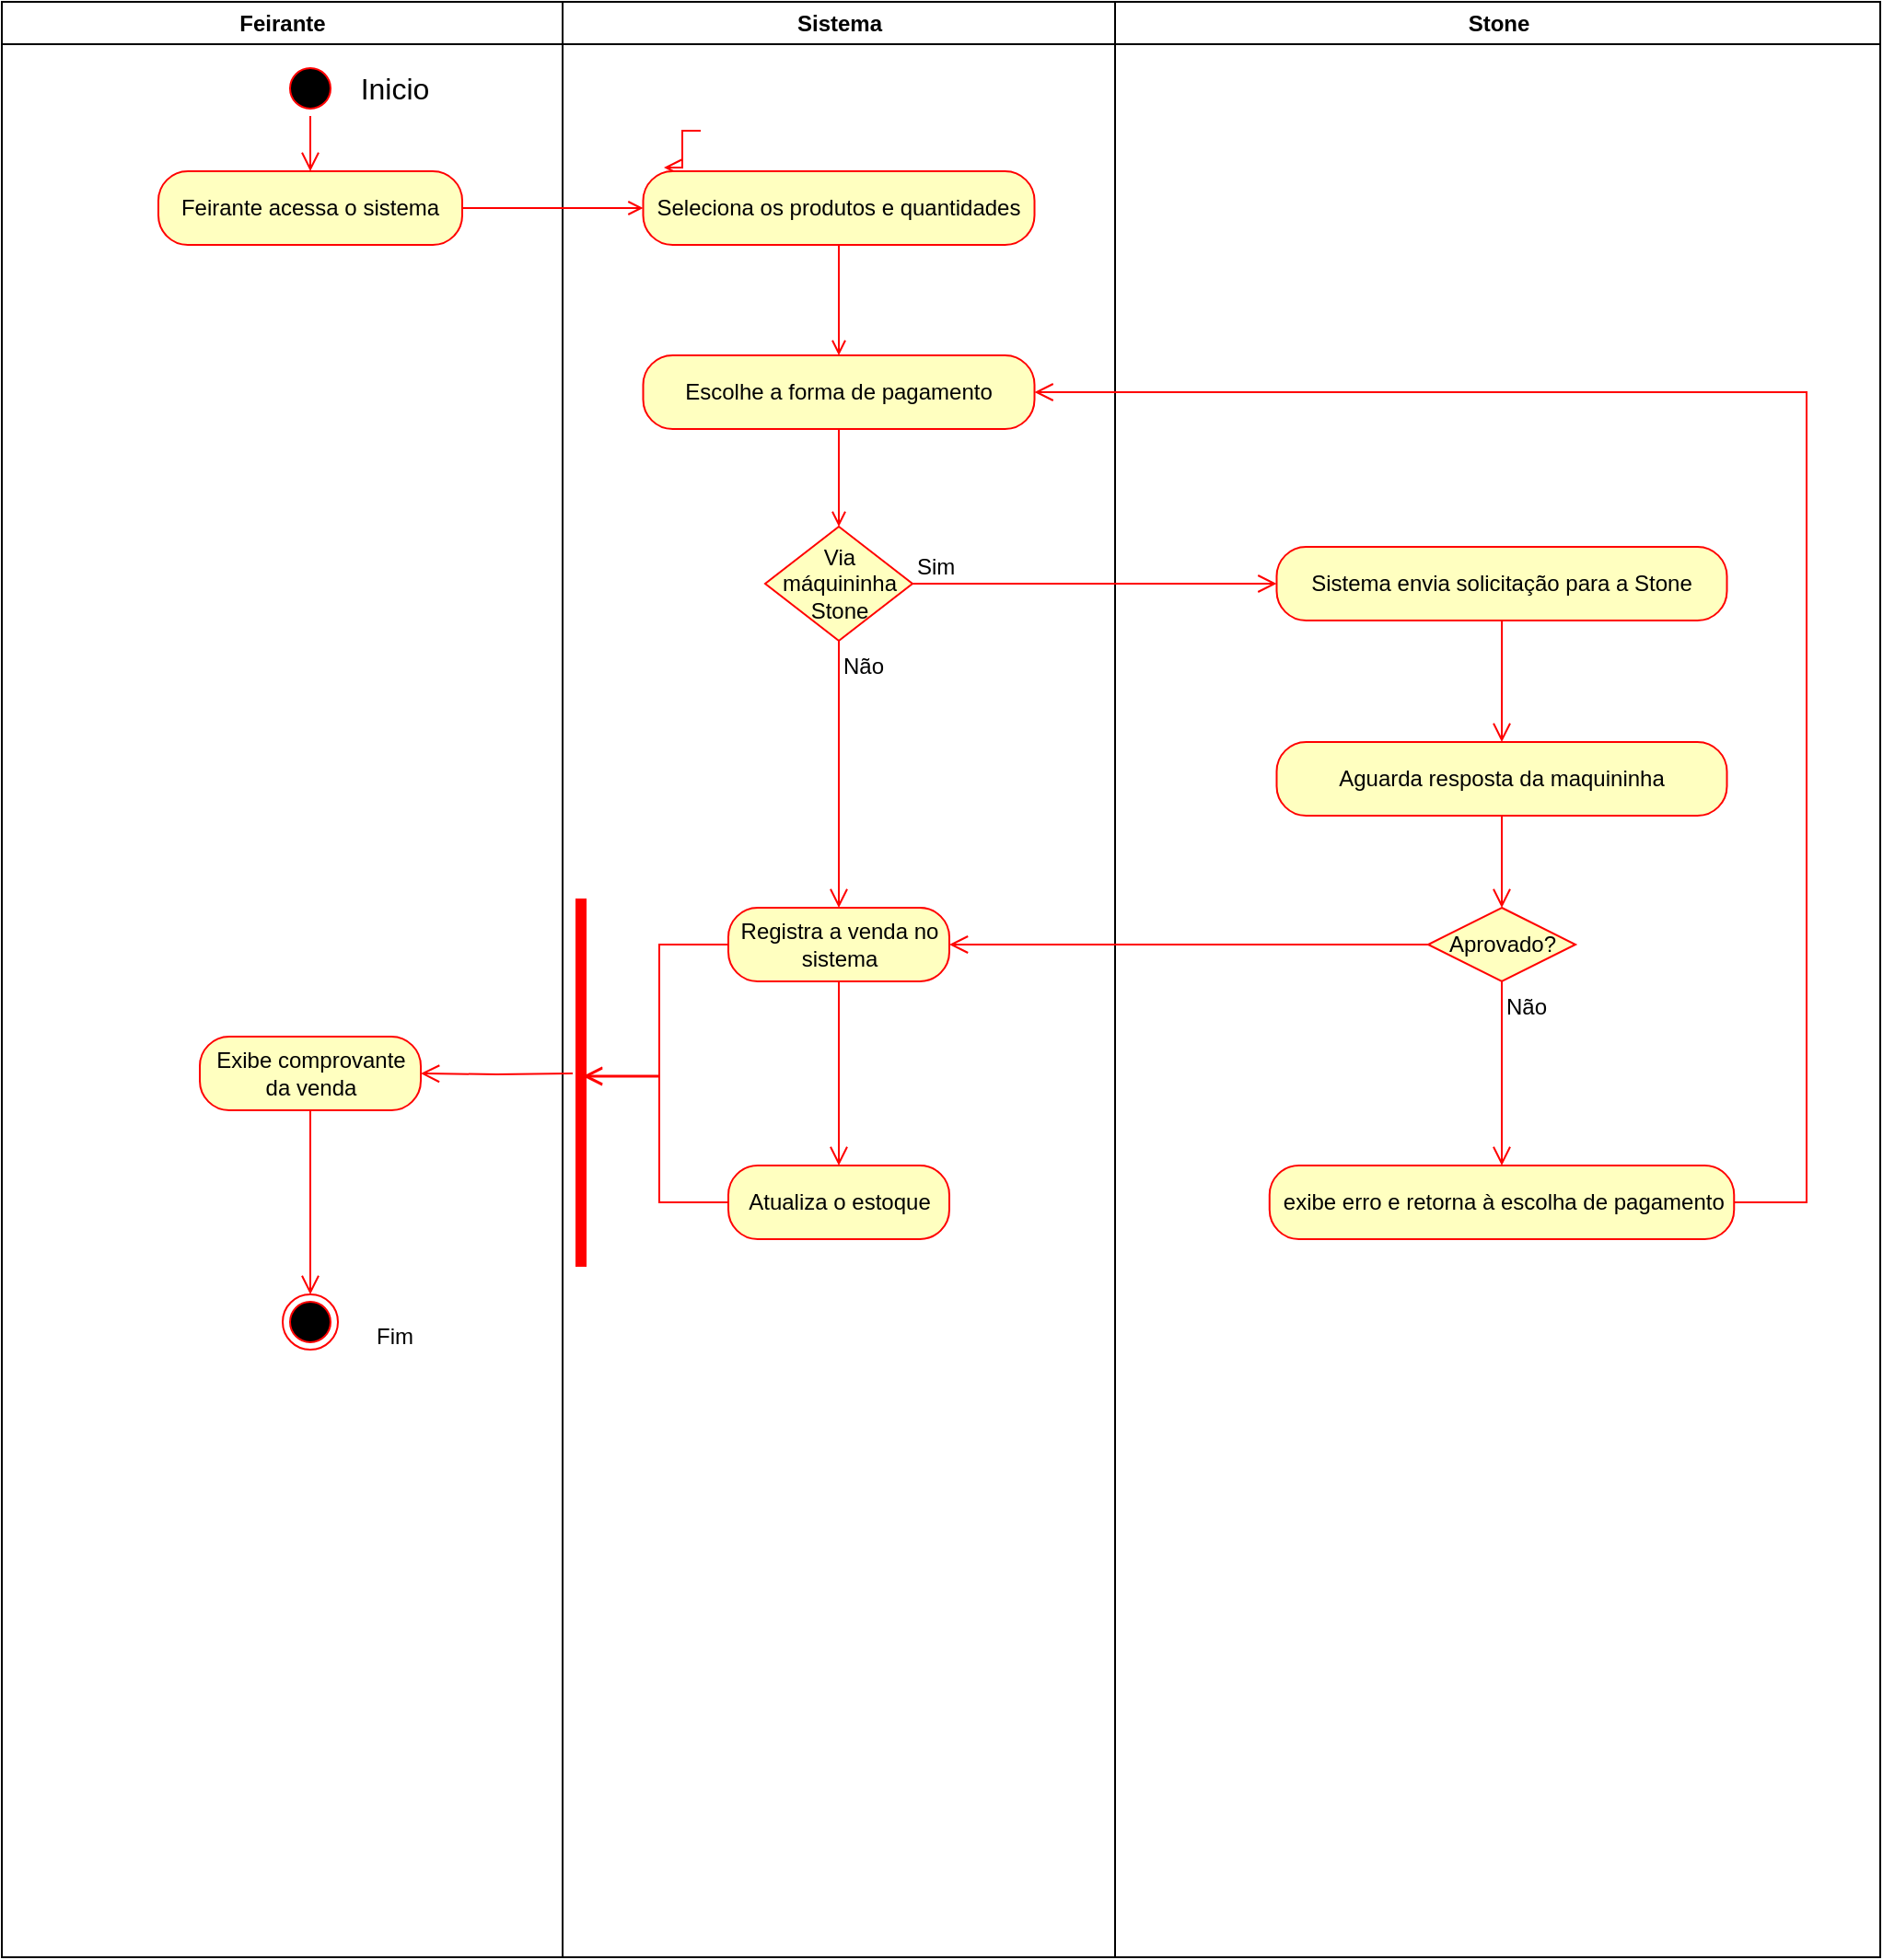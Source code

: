 <mxfile version="24.9.1">
  <diagram name="Page-1" id="e7e014a7-5840-1c2e-5031-d8a46d1fe8dd">
    <mxGraphModel dx="1600" dy="609" grid="1" gridSize="10" guides="1" tooltips="1" connect="1" arrows="1" fold="1" page="1" pageScale="1" pageWidth="1169" pageHeight="826" background="none" math="0" shadow="0">
      <root>
        <mxCell id="0" />
        <mxCell id="1" parent="0" />
        <mxCell id="2" value="Feirante" style="swimlane;whiteSpace=wrap;startSize=23;" parent="1" vertex="1">
          <mxGeometry x="140" y="128" width="304.5" height="1062" as="geometry" />
        </mxCell>
        <mxCell id="5" value="" style="ellipse;shape=startState;fillColor=#000000;strokeColor=#ff0000;" parent="2" vertex="1">
          <mxGeometry x="152.5" y="32" width="30" height="30" as="geometry" />
        </mxCell>
        <mxCell id="6" value="" style="edgeStyle=elbowEdgeStyle;elbow=horizontal;verticalAlign=bottom;endArrow=open;endSize=8;strokeColor=#FF0000;endFill=1;rounded=0;entryX=0.5;entryY=0;entryDx=0;entryDy=0;" parent="2" source="5" target="IwVhBGJNTUL73PMueiOk-85" edge="1">
          <mxGeometry x="100" y="40" as="geometry">
            <mxPoint x="115" y="100" as="targetPoint" />
          </mxGeometry>
        </mxCell>
        <mxCell id="IwVhBGJNTUL73PMueiOk-50" value="Inicio" style="text;html=1;align=center;verticalAlign=middle;resizable=0;points=[];autosize=1;strokeColor=none;fillColor=none;fontSize=16;" vertex="1" parent="2">
          <mxGeometry x="182.5" y="32" width="60" height="30" as="geometry" />
        </mxCell>
        <mxCell id="IwVhBGJNTUL73PMueiOk-66" value="" style="ellipse;html=1;shape=endState;fillColor=#000000;strokeColor=#ff0000;" vertex="1" parent="2">
          <mxGeometry x="152.5" y="702" width="30" height="30" as="geometry" />
        </mxCell>
        <mxCell id="IwVhBGJNTUL73PMueiOk-85" value="&lt;span style=&quot;text-wrap-mode: nowrap;&quot;&gt;Feirante acessa o sistema&lt;/span&gt;" style="rounded=1;whiteSpace=wrap;html=1;arcSize=40;fontColor=#000000;fillColor=#ffffc0;strokeColor=#ff0000;" vertex="1" parent="2">
          <mxGeometry x="85" y="92" width="165" height="40" as="geometry" />
        </mxCell>
        <mxCell id="IwVhBGJNTUL73PMueiOk-107" value="Exibe comprovante da venda" style="rounded=1;whiteSpace=wrap;html=1;arcSize=40;fontColor=#000000;fillColor=#ffffc0;strokeColor=#ff0000;" vertex="1" parent="2">
          <mxGeometry x="107.5" y="562" width="120" height="40" as="geometry" />
        </mxCell>
        <mxCell id="IwVhBGJNTUL73PMueiOk-117" value="" style="edgeStyle=orthogonalEdgeStyle;html=1;verticalAlign=bottom;endArrow=open;endSize=8;strokeColor=#ff0000;rounded=0;entryX=0.5;entryY=0;entryDx=0;entryDy=0;exitX=0.5;exitY=1;exitDx=0;exitDy=0;" edge="1" parent="2" source="IwVhBGJNTUL73PMueiOk-107" target="IwVhBGJNTUL73PMueiOk-66">
          <mxGeometry relative="1" as="geometry">
            <mxPoint x="484.5" y="602" as="targetPoint" />
            <mxPoint x="484.5" y="532" as="sourcePoint" />
          </mxGeometry>
        </mxCell>
        <mxCell id="IwVhBGJNTUL73PMueiOk-118" value="Fim" style="text;html=1;align=center;verticalAlign=middle;resizable=0;points=[];autosize=1;strokeColor=none;fillColor=none;" vertex="1" parent="2">
          <mxGeometry x="192.5" y="710" width="40" height="30" as="geometry" />
        </mxCell>
        <mxCell id="3" value="Sistema" style="swimlane;whiteSpace=wrap" parent="1" vertex="1">
          <mxGeometry x="444.5" y="128" width="300" height="1062" as="geometry" />
        </mxCell>
        <mxCell id="14" value="" style="edgeStyle=elbowEdgeStyle;elbow=horizontal;verticalAlign=bottom;endArrow=open;endSize=8;strokeColor=#FF0000;endFill=1;rounded=0" parent="3" target="15" edge="1">
          <mxGeometry x="40" y="20" as="geometry">
            <mxPoint x="55" y="90" as="targetPoint" />
            <mxPoint x="75" y="70" as="sourcePoint" />
          </mxGeometry>
        </mxCell>
        <mxCell id="17" value="" style="endArrow=open;strokeColor=#FF0000;endFill=1;rounded=0" parent="3" target="16" edge="1">
          <mxGeometry relative="1" as="geometry">
            <mxPoint x="75" y="160" as="sourcePoint" />
          </mxGeometry>
        </mxCell>
        <mxCell id="19" value="" style="endArrow=open;strokeColor=#FF0000;endFill=1;rounded=0" parent="3" target="18" edge="1">
          <mxGeometry relative="1" as="geometry">
            <mxPoint x="75" y="270" as="sourcePoint" />
          </mxGeometry>
        </mxCell>
        <mxCell id="23" value="no" style="edgeStyle=elbowEdgeStyle;elbow=horizontal;align=left;verticalAlign=top;endArrow=open;endSize=8;strokeColor=#FF0000;endFill=1;rounded=0" parent="3" source="21" edge="1">
          <mxGeometry x="-1" relative="1" as="geometry">
            <mxPoint x="190.5" y="325" as="targetPoint" />
          </mxGeometry>
        </mxCell>
        <mxCell id="24" value="" style="endArrow=open;strokeColor=#FF0000;endFill=1;rounded=0" parent="3" target="21" edge="1">
          <mxGeometry relative="1" as="geometry">
            <mxPoint x="130" y="245" as="sourcePoint" />
          </mxGeometry>
        </mxCell>
        <mxCell id="11" value="" style="endArrow=open;strokeColor=#FF0000;endFill=1;rounded=0;exitX=0.5;exitY=1;exitDx=0;exitDy=0;entryX=0.5;entryY=0;entryDx=0;entryDy=0;" parent="3" source="IwVhBGJNTUL73PMueiOk-88" target="IwVhBGJNTUL73PMueiOk-92" edge="1">
          <mxGeometry relative="1" as="geometry">
            <mxPoint x="150" y="170" as="sourcePoint" />
            <mxPoint x="150" y="250" as="targetPoint" />
          </mxGeometry>
        </mxCell>
        <mxCell id="IwVhBGJNTUL73PMueiOk-68" value="Via máquininha Stone" style="rhombus;whiteSpace=wrap;html=1;fontColor=#000000;fillColor=#ffffc0;strokeColor=#ff0000;" vertex="1" parent="3">
          <mxGeometry x="110" y="285" width="80" height="62" as="geometry" />
        </mxCell>
        <mxCell id="IwVhBGJNTUL73PMueiOk-70" value="Não" style="edgeStyle=orthogonalEdgeStyle;html=1;align=left;verticalAlign=top;endArrow=open;endSize=8;strokeColor=#ff0000;rounded=0;fontSize=12;curved=1;entryX=0.5;entryY=0;entryDx=0;entryDy=0;" edge="1" source="IwVhBGJNTUL73PMueiOk-68" parent="3" target="IwVhBGJNTUL73PMueiOk-102">
          <mxGeometry x="-1" relative="1" as="geometry">
            <mxPoint x="150" y="482" as="targetPoint" />
          </mxGeometry>
        </mxCell>
        <mxCell id="IwVhBGJNTUL73PMueiOk-45" value="" style="endArrow=open;strokeColor=#FF0000;endFill=1;rounded=0;entryX=0.5;entryY=0;entryDx=0;entryDy=0;exitX=0.5;exitY=1;exitDx=0;exitDy=0;" edge="1" parent="3" source="IwVhBGJNTUL73PMueiOk-92" target="IwVhBGJNTUL73PMueiOk-68">
          <mxGeometry relative="1" as="geometry">
            <mxPoint x="150" y="320" as="sourcePoint" />
            <mxPoint x="132.755" y="382" as="targetPoint" />
          </mxGeometry>
        </mxCell>
        <mxCell id="IwVhBGJNTUL73PMueiOk-88" value="&lt;span style=&quot;text-wrap-mode: nowrap;&quot;&gt;Seleciona os produtos e quantidades&lt;/span&gt;" style="rounded=1;whiteSpace=wrap;html=1;arcSize=40;fontColor=#000000;fillColor=#ffffc0;strokeColor=#ff0000;" vertex="1" parent="3">
          <mxGeometry x="43.75" y="92" width="212.5" height="40" as="geometry" />
        </mxCell>
        <mxCell id="IwVhBGJNTUL73PMueiOk-92" value="&lt;span style=&quot;text-wrap-mode: nowrap;&quot;&gt;Escolhe a forma de pagamento&lt;/span&gt;" style="rounded=1;whiteSpace=wrap;html=1;arcSize=40;fontColor=#000000;fillColor=#ffffc0;strokeColor=#ff0000;" vertex="1" parent="3">
          <mxGeometry x="43.75" y="192" width="212.5" height="40" as="geometry" />
        </mxCell>
        <mxCell id="IwVhBGJNTUL73PMueiOk-102" value="Registra a venda no sistema" style="rounded=1;whiteSpace=wrap;html=1;arcSize=40;fontColor=#000000;fillColor=#ffffc0;strokeColor=#ff0000;" vertex="1" parent="3">
          <mxGeometry x="90" y="492" width="120" height="40" as="geometry" />
        </mxCell>
        <mxCell id="IwVhBGJNTUL73PMueiOk-103" value="" style="edgeStyle=orthogonalEdgeStyle;html=1;verticalAlign=bottom;endArrow=open;endSize=8;strokeColor=#ff0000;rounded=0;entryX=0.5;entryY=0;entryDx=0;entryDy=0;" edge="1" source="IwVhBGJNTUL73PMueiOk-102" parent="3" target="IwVhBGJNTUL73PMueiOk-104">
          <mxGeometry relative="1" as="geometry">
            <mxPoint x="155.5" y="592" as="targetPoint" />
          </mxGeometry>
        </mxCell>
        <mxCell id="IwVhBGJNTUL73PMueiOk-104" value="Atualiza o estoque" style="rounded=1;whiteSpace=wrap;html=1;arcSize=40;fontColor=#000000;fillColor=#ffffc0;strokeColor=#ff0000;" vertex="1" parent="3">
          <mxGeometry x="90" y="632" width="120" height="40" as="geometry" />
        </mxCell>
        <mxCell id="IwVhBGJNTUL73PMueiOk-109" value="" style="shape=line;html=1;strokeWidth=6;strokeColor=#ff0000;rotation=90;" vertex="1" parent="3">
          <mxGeometry x="-90" y="582" width="200" height="10" as="geometry" />
        </mxCell>
        <mxCell id="IwVhBGJNTUL73PMueiOk-113" value="" style="edgeStyle=orthogonalEdgeStyle;html=1;verticalAlign=bottom;endArrow=open;endSize=8;strokeColor=#ff0000;rounded=0;entryX=0.484;entryY=0.357;entryDx=0;entryDy=0;entryPerimeter=0;exitX=0;exitY=0.5;exitDx=0;exitDy=0;" edge="1" parent="3" source="IwVhBGJNTUL73PMueiOk-102" target="IwVhBGJNTUL73PMueiOk-109">
          <mxGeometry relative="1" as="geometry">
            <mxPoint x="160" y="632" as="targetPoint" />
            <mxPoint x="160" y="547" as="sourcePoint" />
          </mxGeometry>
        </mxCell>
        <mxCell id="IwVhBGJNTUL73PMueiOk-116" value="" style="edgeStyle=orthogonalEdgeStyle;html=1;verticalAlign=bottom;endArrow=open;endSize=8;strokeColor=#ff0000;rounded=0;exitX=0;exitY=0.5;exitDx=0;exitDy=0;entryX=0.481;entryY=0.35;entryDx=0;entryDy=0;entryPerimeter=0;" edge="1" parent="3" source="IwVhBGJNTUL73PMueiOk-104" target="IwVhBGJNTUL73PMueiOk-109">
          <mxGeometry relative="1" as="geometry">
            <mxPoint x="45.5" y="592" as="targetPoint" />
            <mxPoint x="170" y="522" as="sourcePoint" />
          </mxGeometry>
        </mxCell>
        <mxCell id="4" value="Stone" style="swimlane;whiteSpace=wrap;startSize=23;" parent="1" vertex="1">
          <mxGeometry x="744.5" y="128" width="415.5" height="1062" as="geometry">
            <mxRectangle x="744.5" y="128" width="70" height="30" as="alternateBounds" />
          </mxGeometry>
        </mxCell>
        <mxCell id="IwVhBGJNTUL73PMueiOk-71" value="Aprovado?" style="rhombus;whiteSpace=wrap;html=1;fontColor=#000000;fillColor=#ffffc0;strokeColor=#ff0000;" vertex="1" parent="4">
          <mxGeometry x="170" y="492" width="80" height="40" as="geometry" />
        </mxCell>
        <mxCell id="IwVhBGJNTUL73PMueiOk-73" value="Não" style="edgeStyle=orthogonalEdgeStyle;html=1;align=left;verticalAlign=top;endArrow=open;endSize=8;strokeColor=#ff0000;rounded=0;fontSize=12;curved=1;entryX=0.5;entryY=0;entryDx=0;entryDy=0;" edge="1" source="IwVhBGJNTUL73PMueiOk-71" parent="4">
          <mxGeometry x="-1" relative="1" as="geometry">
            <mxPoint x="210" y="632" as="targetPoint" />
          </mxGeometry>
        </mxCell>
        <mxCell id="IwVhBGJNTUL73PMueiOk-94" value="&lt;span style=&quot;text-wrap-mode: nowrap;&quot;&gt;Sistema envia solicitação para a Stone&lt;/span&gt;" style="rounded=1;whiteSpace=wrap;html=1;arcSize=40;fontColor=#000000;fillColor=#ffffc0;strokeColor=#ff0000;" vertex="1" parent="4">
          <mxGeometry x="87.75" y="296" width="244.5" height="40" as="geometry" />
        </mxCell>
        <mxCell id="IwVhBGJNTUL73PMueiOk-95" value="" style="edgeStyle=orthogonalEdgeStyle;html=1;verticalAlign=bottom;endArrow=open;endSize=8;strokeColor=#ff0000;rounded=0;entryX=0.5;entryY=0;entryDx=0;entryDy=0;" edge="1" source="IwVhBGJNTUL73PMueiOk-94" parent="4" target="IwVhBGJNTUL73PMueiOk-96">
          <mxGeometry relative="1" as="geometry">
            <mxPoint x="155.5" y="502" as="targetPoint" />
          </mxGeometry>
        </mxCell>
        <mxCell id="IwVhBGJNTUL73PMueiOk-96" value="Aguarda resposta da maquininha" style="rounded=1;whiteSpace=wrap;html=1;arcSize=40;fontColor=#000000;fillColor=#ffffc0;strokeColor=#ff0000;" vertex="1" parent="4">
          <mxGeometry x="87.75" y="402" width="244.5" height="40" as="geometry" />
        </mxCell>
        <mxCell id="IwVhBGJNTUL73PMueiOk-99" value="" style="edgeStyle=orthogonalEdgeStyle;html=1;verticalAlign=bottom;endArrow=open;endSize=8;strokeColor=#ff0000;rounded=0;entryX=0.5;entryY=0;entryDx=0;entryDy=0;exitX=0.5;exitY=1;exitDx=0;exitDy=0;" edge="1" parent="4" source="IwVhBGJNTUL73PMueiOk-96" target="IwVhBGJNTUL73PMueiOk-71">
          <mxGeometry relative="1" as="geometry">
            <mxPoint x="220" y="412" as="targetPoint" />
            <mxPoint x="220" y="346" as="sourcePoint" />
          </mxGeometry>
        </mxCell>
        <mxCell id="IwVhBGJNTUL73PMueiOk-100" value="&amp;nbsp;exibe erro e retorna à escolha de pagamento" style="rounded=1;whiteSpace=wrap;html=1;arcSize=40;fontColor=#000000;fillColor=#ffffc0;strokeColor=#ff0000;" vertex="1" parent="4">
          <mxGeometry x="83.88" y="632" width="252.25" height="40" as="geometry" />
        </mxCell>
        <mxCell id="IwVhBGJNTUL73PMueiOk-69" value="Sim" style="edgeStyle=orthogonalEdgeStyle;html=1;align=left;verticalAlign=bottom;endArrow=open;endSize=8;strokeColor=#ff0000;rounded=0;fontSize=12;curved=1;entryX=0;entryY=0.5;entryDx=0;entryDy=0;" edge="1" source="IwVhBGJNTUL73PMueiOk-68" parent="1" target="IwVhBGJNTUL73PMueiOk-94">
          <mxGeometry x="-1" relative="1" as="geometry">
            <mxPoint x="760" y="559" as="targetPoint" />
          </mxGeometry>
        </mxCell>
        <mxCell id="IwVhBGJNTUL73PMueiOk-91" value="" style="endArrow=open;strokeColor=#FF0000;endFill=1;rounded=0;exitX=1;exitY=0.5;exitDx=0;exitDy=0;entryX=0;entryY=0.5;entryDx=0;entryDy=0;" edge="1" parent="1" source="IwVhBGJNTUL73PMueiOk-85" target="IwVhBGJNTUL73PMueiOk-88">
          <mxGeometry relative="1" as="geometry">
            <mxPoint x="604.5" y="270" as="sourcePoint" />
            <mxPoint x="604.5" y="388" as="targetPoint" />
          </mxGeometry>
        </mxCell>
        <mxCell id="IwVhBGJNTUL73PMueiOk-101" value="" style="edgeStyle=orthogonalEdgeStyle;html=1;verticalAlign=bottom;endArrow=open;endSize=8;strokeColor=#ff0000;rounded=0;entryX=1;entryY=0.5;entryDx=0;entryDy=0;" edge="1" source="IwVhBGJNTUL73PMueiOk-100" parent="1" target="IwVhBGJNTUL73PMueiOk-92">
          <mxGeometry relative="1" as="geometry">
            <mxPoint x="952.25" y="860" as="targetPoint" />
            <Array as="points">
              <mxPoint x="1120" y="780" />
              <mxPoint x="1120" y="340" />
            </Array>
          </mxGeometry>
        </mxCell>
        <mxCell id="IwVhBGJNTUL73PMueiOk-110" value="" style="edgeStyle=orthogonalEdgeStyle;html=1;verticalAlign=bottom;endArrow=open;endSize=8;strokeColor=#ff0000;rounded=0;entryX=1;entryY=0.5;entryDx=0;entryDy=0;" edge="1" parent="1" target="IwVhBGJNTUL73PMueiOk-107">
          <mxGeometry relative="1" as="geometry">
            <mxPoint x="440" y="810" as="targetPoint" />
            <mxPoint x="450" y="710" as="sourcePoint" />
          </mxGeometry>
        </mxCell>
        <mxCell id="IwVhBGJNTUL73PMueiOk-115" value="" style="edgeStyle=orthogonalEdgeStyle;html=1;verticalAlign=bottom;endArrow=open;endSize=8;strokeColor=#ff0000;rounded=0;entryX=1;entryY=0.5;entryDx=0;entryDy=0;exitX=0;exitY=0.5;exitDx=0;exitDy=0;" edge="1" parent="1" source="IwVhBGJNTUL73PMueiOk-71" target="IwVhBGJNTUL73PMueiOk-102">
          <mxGeometry relative="1" as="geometry">
            <mxPoint x="604.5" y="710" as="targetPoint" />
            <mxPoint x="604.5" y="640" as="sourcePoint" />
          </mxGeometry>
        </mxCell>
      </root>
    </mxGraphModel>
  </diagram>
</mxfile>
